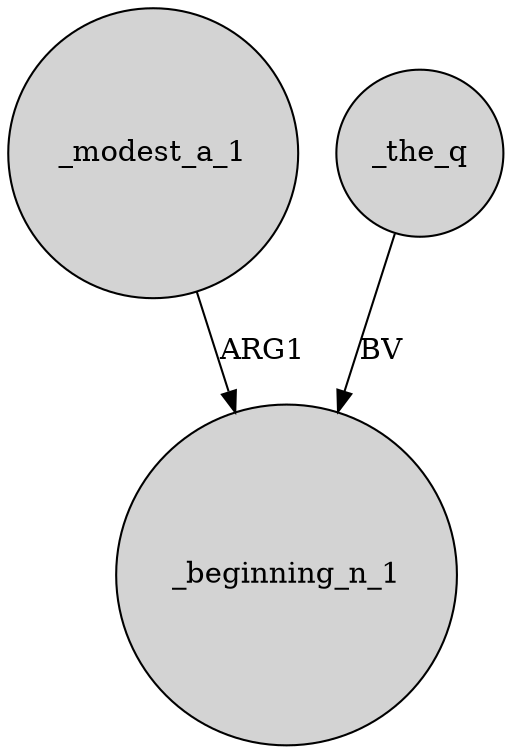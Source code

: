 digraph {
	node [shape=circle style=filled]
	_modest_a_1 -> _beginning_n_1 [label=ARG1]
	_the_q -> _beginning_n_1 [label=BV]
}

